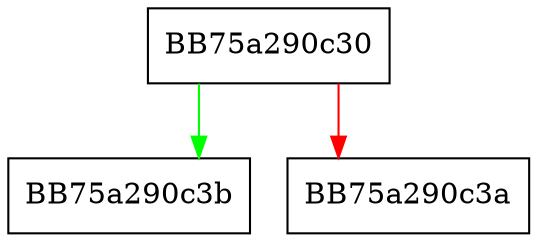 digraph sqlite3AutoincrementEnd {
  node [shape="box"];
  graph [splines=ortho];
  BB75a290c30 -> BB75a290c3b [color="green"];
  BB75a290c30 -> BB75a290c3a [color="red"];
}